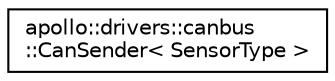 digraph "Graphical Class Hierarchy"
{
  edge [fontname="Helvetica",fontsize="10",labelfontname="Helvetica",labelfontsize="10"];
  node [fontname="Helvetica",fontsize="10",shape=record];
  rankdir="LR";
  Node1 [label="apollo::drivers::canbus\l::CanSender\< SensorType \>",height=0.2,width=0.4,color="black", fillcolor="white", style="filled",URL="$classapollo_1_1drivers_1_1canbus_1_1CanSender.html",tooltip="CAN sender. "];
}
